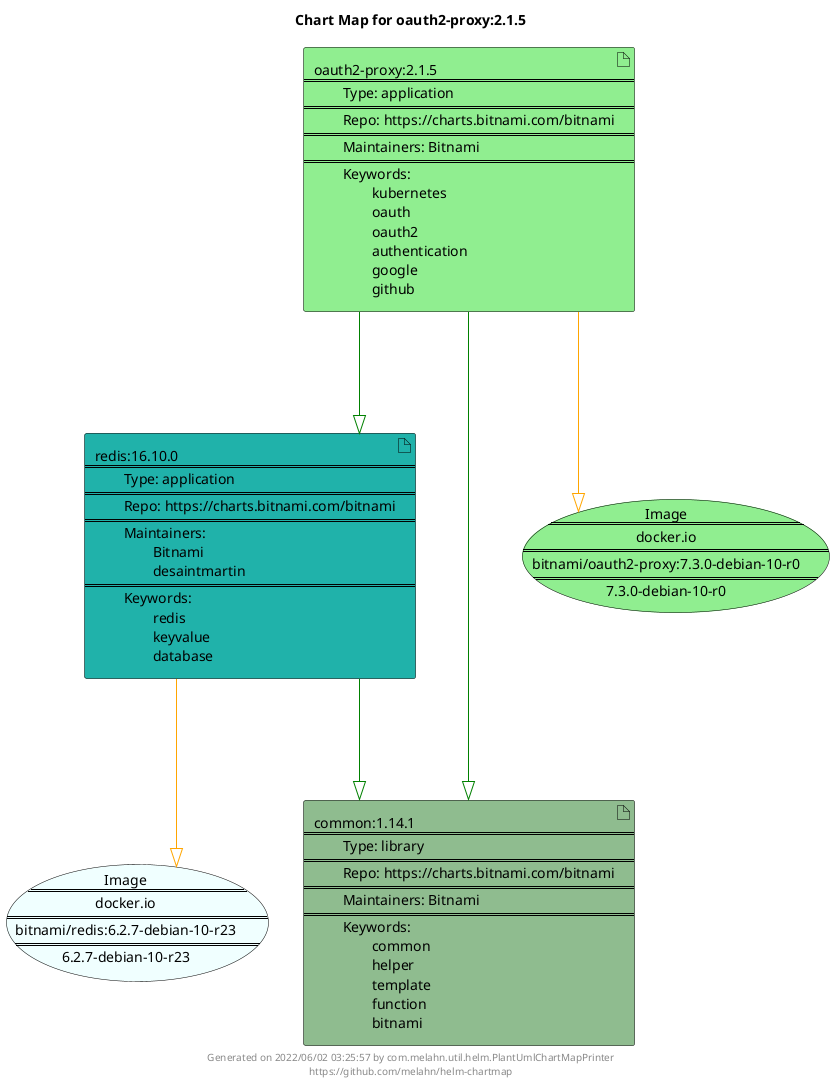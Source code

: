 @startuml
skinparam linetype ortho
skinparam backgroundColor white
skinparam usecaseBorderColor black
skinparam usecaseArrowColor LightSlateGray
skinparam artifactBorderColor black
skinparam artifactArrowColor LightSlateGray

title Chart Map for oauth2-proxy:2.1.5

'There are 3 referenced Helm Charts
artifact "oauth2-proxy:2.1.5\n====\n\tType: application\n====\n\tRepo: https://charts.bitnami.com/bitnami\n====\n\tMaintainers: Bitnami\n====\n\tKeywords: \n\t\tkubernetes\n\t\toauth\n\t\toauth2\n\t\tauthentication\n\t\tgoogle\n\t\tgithub" as oauth2_proxy_2_1_5 #LightGreen
artifact "redis:16.10.0\n====\n\tType: application\n====\n\tRepo: https://charts.bitnami.com/bitnami\n====\n\tMaintainers: \n\t\tBitnami\n\t\tdesaintmartin\n====\n\tKeywords: \n\t\tredis\n\t\tkeyvalue\n\t\tdatabase" as redis_16_10_0 #LightSeaGreen
artifact "common:1.14.1\n====\n\tType: library\n====\n\tRepo: https://charts.bitnami.com/bitnami\n====\n\tMaintainers: Bitnami\n====\n\tKeywords: \n\t\tcommon\n\t\thelper\n\t\ttemplate\n\t\tfunction\n\t\tbitnami" as common_1_14_1 #DarkSeaGreen

'There are 2 referenced Docker Images
usecase "Image\n====\ndocker.io\n====\nbitnami/redis:6.2.7-debian-10-r23\n====\n6.2.7-debian-10-r23" as docker_io_bitnami_redis_6_2_7_debian_10_r23 #Azure
usecase "Image\n====\ndocker.io\n====\nbitnami/oauth2-proxy:7.3.0-debian-10-r0\n====\n7.3.0-debian-10-r0" as docker_io_bitnami_oauth2_proxy_7_3_0_debian_10_r0 #LightGreen

'Chart Dependencies
oauth2_proxy_2_1_5--[#green]-|>redis_16_10_0
redis_16_10_0--[#green]-|>common_1_14_1
oauth2_proxy_2_1_5--[#green]-|>common_1_14_1
oauth2_proxy_2_1_5--[#orange]-|>docker_io_bitnami_oauth2_proxy_7_3_0_debian_10_r0
redis_16_10_0--[#orange]-|>docker_io_bitnami_redis_6_2_7_debian_10_r23

center footer Generated on 2022/06/02 03:25:57 by com.melahn.util.helm.PlantUmlChartMapPrinter\nhttps://github.com/melahn/helm-chartmap
@enduml
